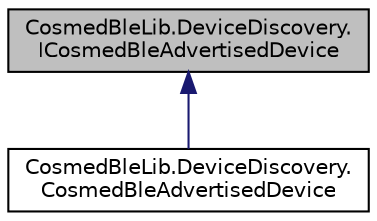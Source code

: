 digraph "CosmedBleLib.DeviceDiscovery.ICosmedBleAdvertisedDevice"
{
 // LATEX_PDF_SIZE
  edge [fontname="Helvetica",fontsize="10",labelfontname="Helvetica",labelfontsize="10"];
  node [fontname="Helvetica",fontsize="10",shape=record];
  Node1 [label="CosmedBleLib.DeviceDiscovery.\lICosmedBleAdvertisedDevice",height=0.2,width=0.4,color="black", fillcolor="grey75", style="filled", fontcolor="black",tooltip=" "];
  Node1 -> Node2 [dir="back",color="midnightblue",fontsize="10",style="solid",fontname="Helvetica"];
  Node2 [label="CosmedBleLib.DeviceDiscovery.\lCosmedBleAdvertisedDevice",height=0.2,width=0.4,color="black", fillcolor="white", style="filled",URL="$class_cosmed_ble_lib_1_1_device_discovery_1_1_cosmed_ble_advertised_device.html",tooltip="Represents a remote devices with its received advertisement and, if available, scan response"];
}
